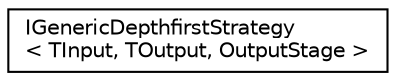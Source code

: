 digraph "Graphical Class Hierarchy"
{
 // LATEX_PDF_SIZE
  edge [fontname="Helvetica",fontsize="10",labelfontname="Helvetica",labelfontsize="10"];
  node [fontname="Helvetica",fontsize="10",shape=record];
  rankdir="LR";
  Node0 [label="IGenericDepthfirstStrategy\l\< TInput, TOutput, OutputStage \>",height=0.2,width=0.4,color="black", fillcolor="white", style="filled",URL="$classarm__conv_1_1pooling_1_1_i_generic_depthfirst_strategy.xhtml",tooltip=" "];
}
